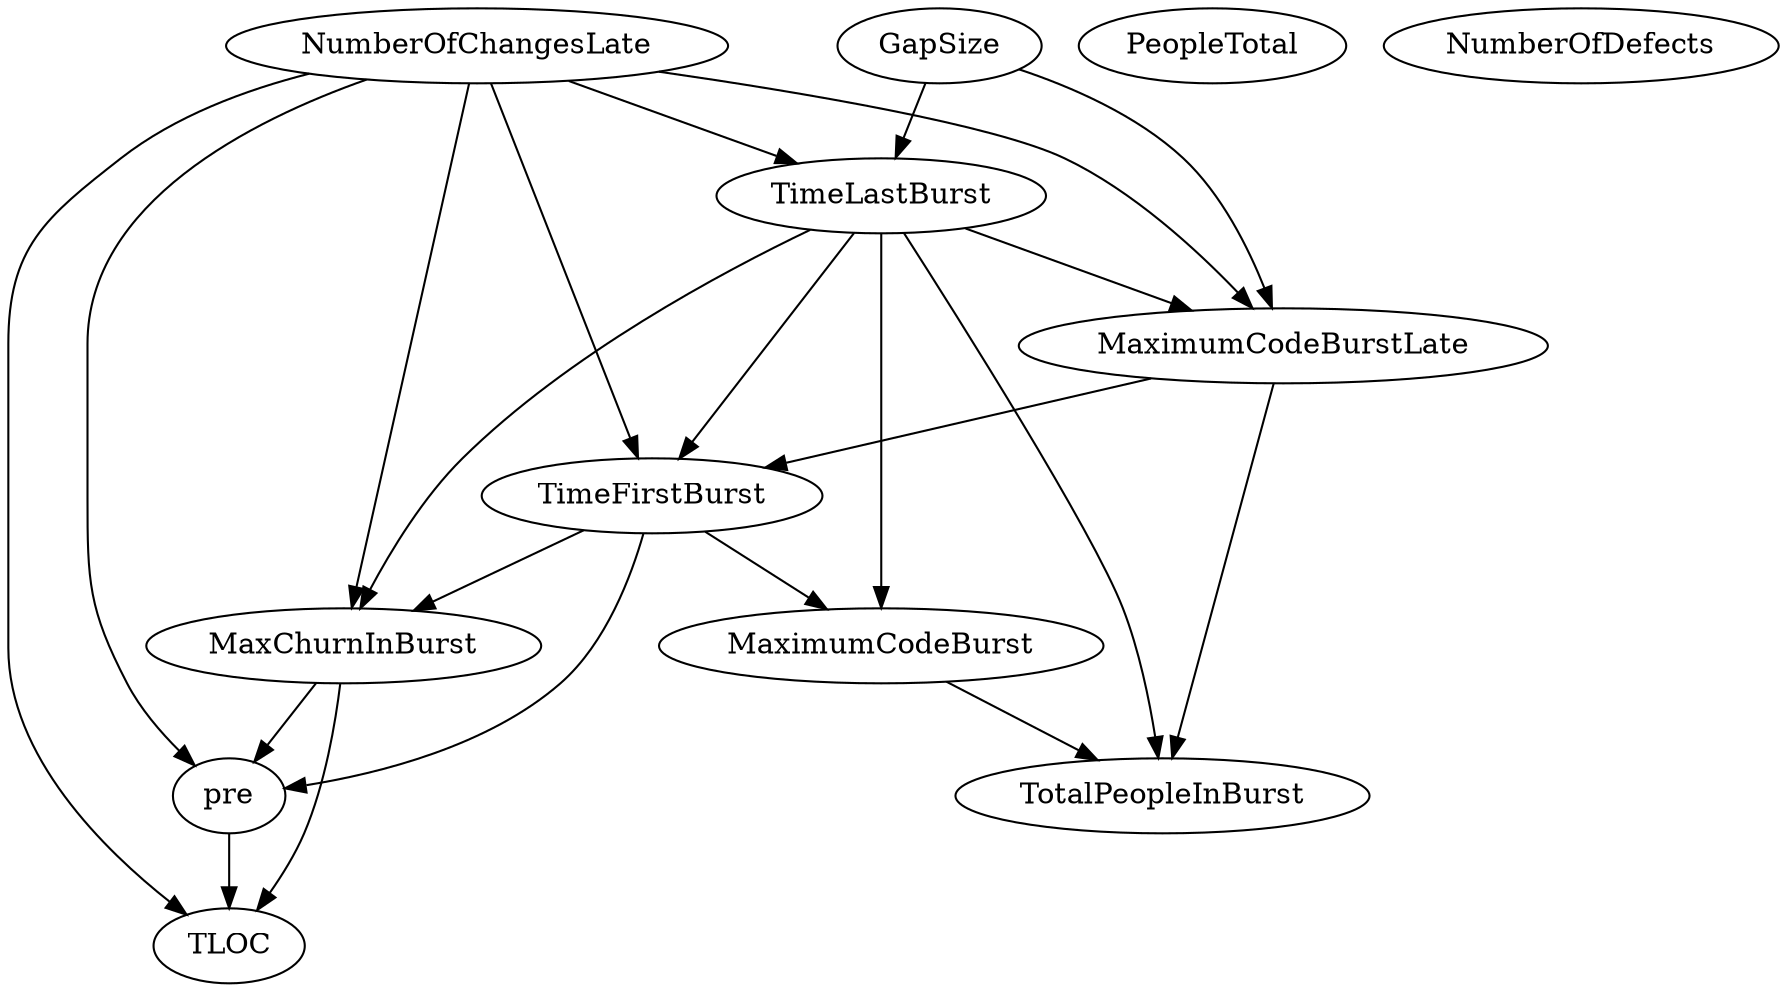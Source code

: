digraph {
   NumberOfChangesLate;
   PeopleTotal;
   NumberOfDefects;
   GapSize;
   MaximumCodeBurstLate;
   TimeLastBurst;
   TimeFirstBurst;
   MaxChurnInBurst;
   pre;
   TLOC;
   MaximumCodeBurst;
   TotalPeopleInBurst;
   NumberOfChangesLate -> MaximumCodeBurstLate;
   NumberOfChangesLate -> TimeLastBurst;
   NumberOfChangesLate -> TimeFirstBurst;
   NumberOfChangesLate -> MaxChurnInBurst;
   NumberOfChangesLate -> pre;
   NumberOfChangesLate -> TLOC;
   GapSize -> MaximumCodeBurstLate;
   GapSize -> TimeLastBurst;
   MaximumCodeBurstLate -> TimeFirstBurst;
   MaximumCodeBurstLate -> TotalPeopleInBurst;
   TimeLastBurst -> MaximumCodeBurstLate;
   TimeLastBurst -> TimeFirstBurst;
   TimeLastBurst -> MaxChurnInBurst;
   TimeLastBurst -> MaximumCodeBurst;
   TimeLastBurst -> TotalPeopleInBurst;
   TimeFirstBurst -> MaxChurnInBurst;
   TimeFirstBurst -> pre;
   TimeFirstBurst -> MaximumCodeBurst;
   MaxChurnInBurst -> pre;
   MaxChurnInBurst -> TLOC;
   pre -> TLOC;
   MaximumCodeBurst -> TotalPeopleInBurst;
}

